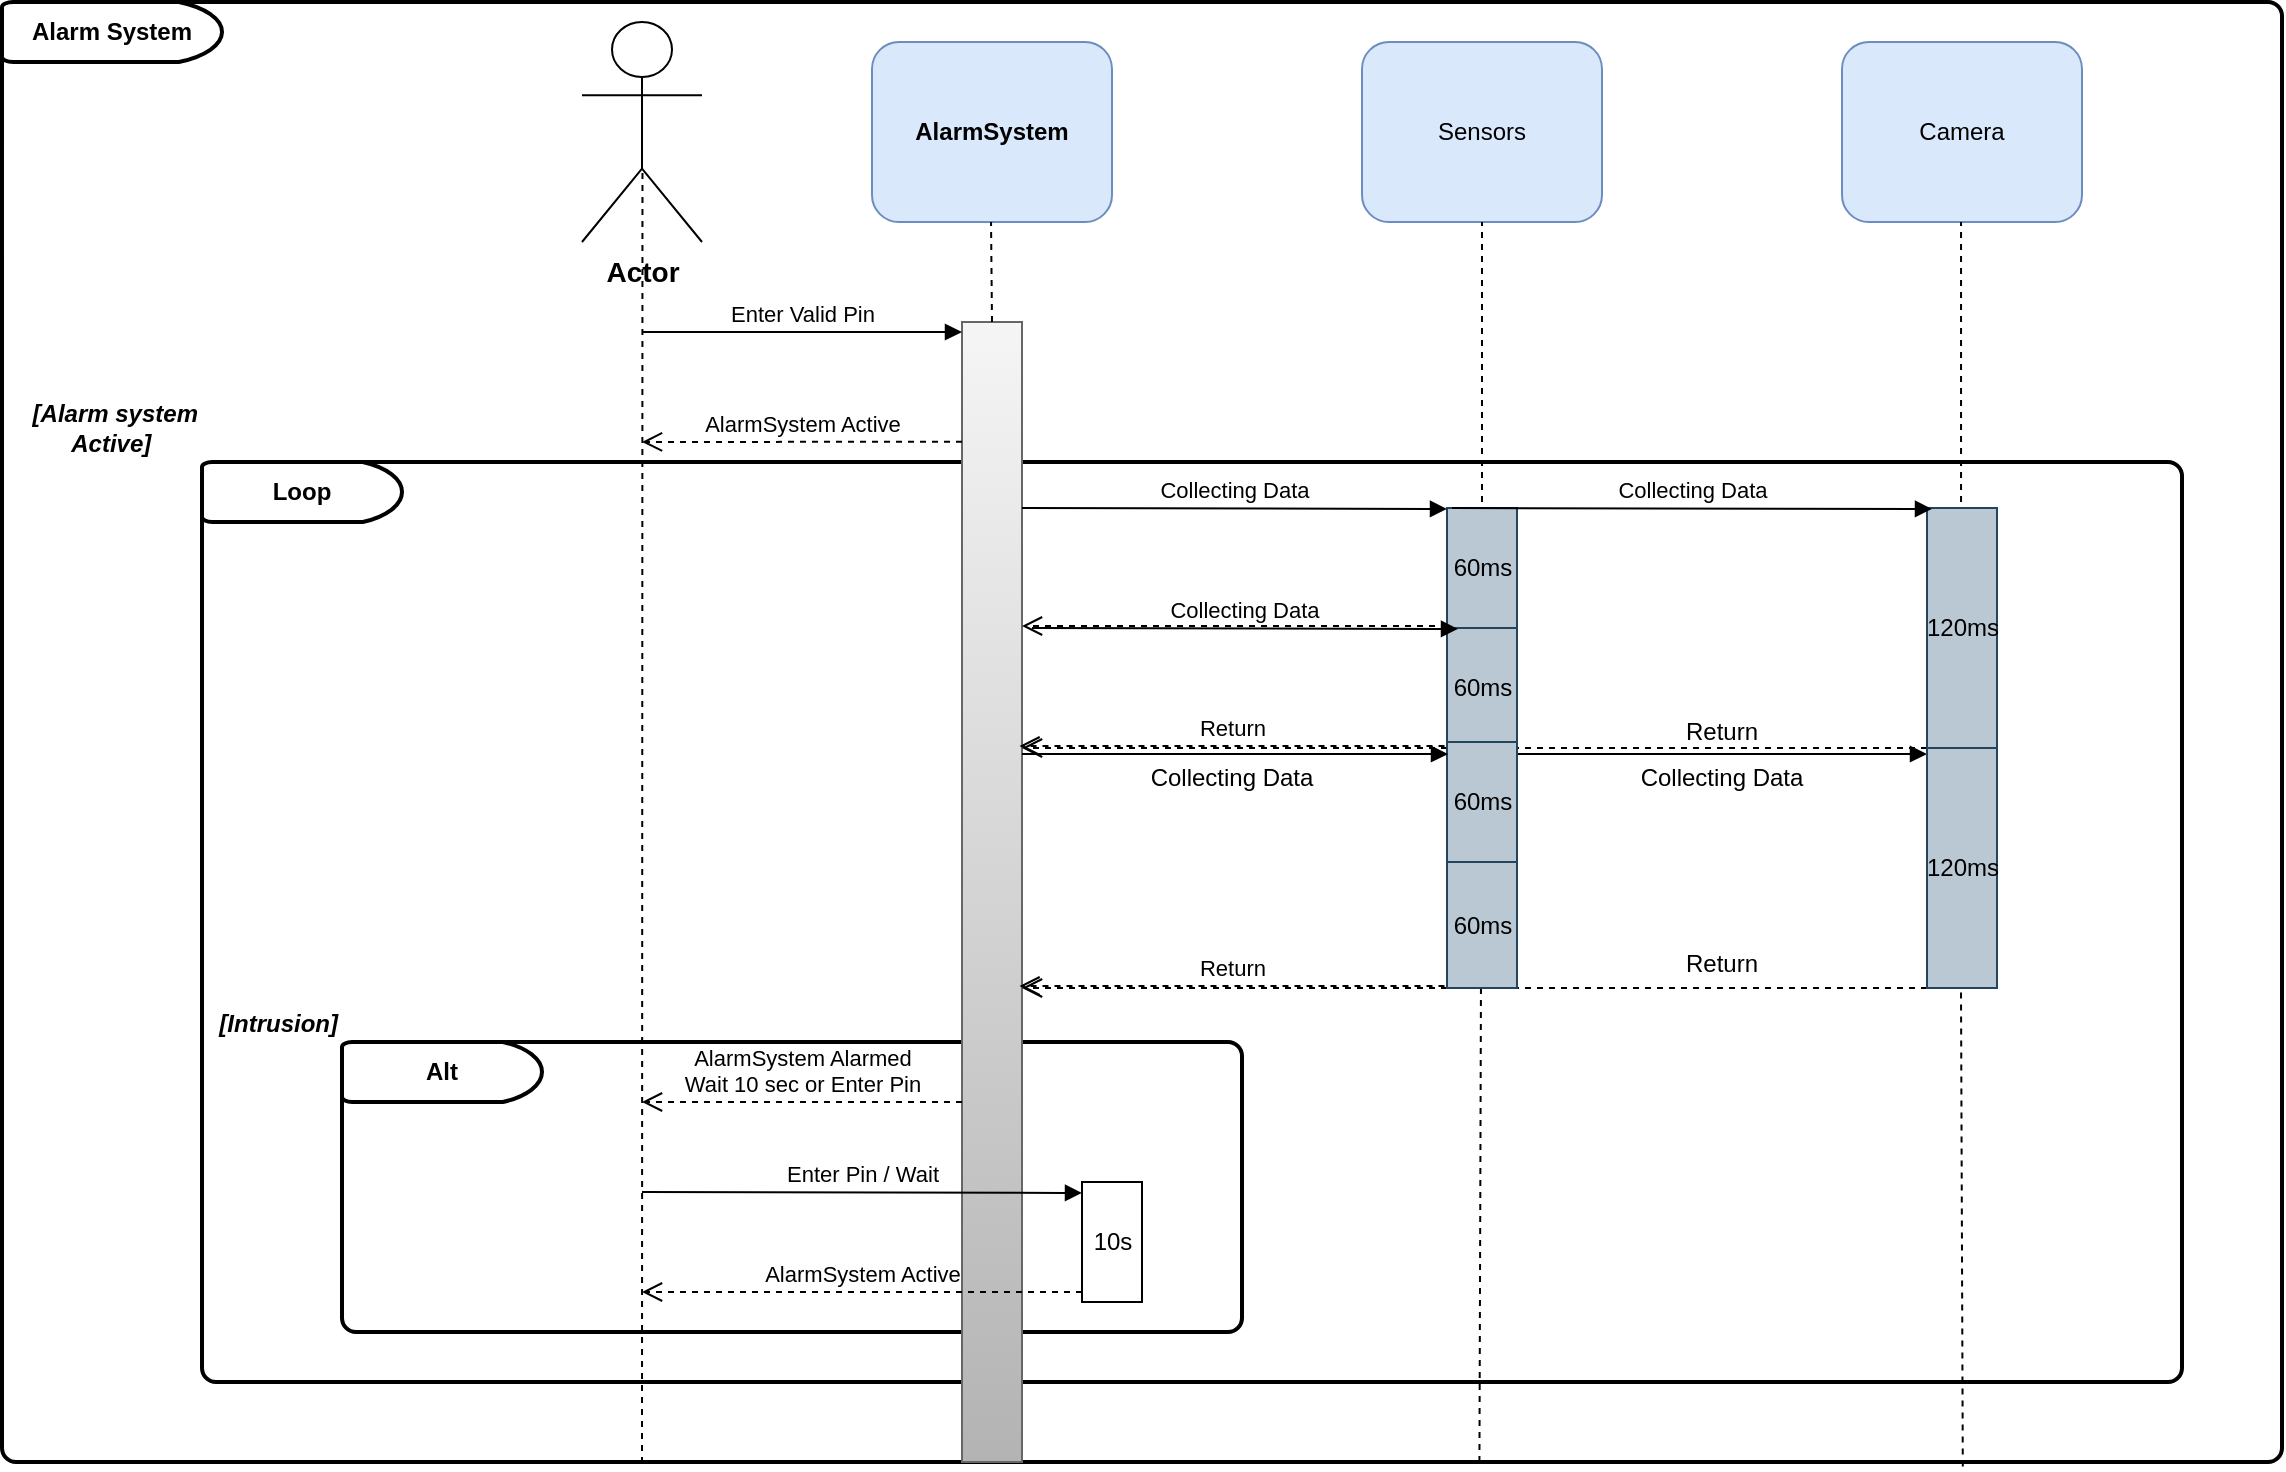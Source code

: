 <mxfile version="22.1.17" type="github">
  <diagram name="Sequence Diagram" id="2YBvvXClWsGukQMizWep">
    <mxGraphModel dx="2284" dy="772" grid="0" gridSize="10" guides="1" tooltips="1" connect="1" arrows="1" fold="1" page="1" pageScale="1" pageWidth="850" pageHeight="1100" math="0" shadow="0">
      <root>
        <mxCell id="0" />
        <mxCell id="1" parent="0" />
        <mxCell id="Vz6BkjTHFM_aH4ZLGt7y-66" value="" style="rounded=1;whiteSpace=wrap;html=1;absoluteArcSize=1;arcSize=14;strokeWidth=2;" parent="1" vertex="1">
          <mxGeometry x="-90" y="40" width="1140" height="730" as="geometry" />
        </mxCell>
        <mxCell id="Vz6BkjTHFM_aH4ZLGt7y-67" value="&lt;b&gt;Alarm System&lt;/b&gt;" style="strokeWidth=2;html=1;shape=mxgraph.flowchart.delay;whiteSpace=wrap;" parent="1" vertex="1">
          <mxGeometry x="-90" y="40" width="110" height="30" as="geometry" />
        </mxCell>
        <mxCell id="Vz6BkjTHFM_aH4ZLGt7y-69" value="&lt;b&gt;AlarmSystem&lt;/b&gt;" style="rounded=1;whiteSpace=wrap;html=1;fillColor=#dae8fc;strokeColor=#6c8ebf;" parent="1" vertex="1">
          <mxGeometry x="345" y="60" width="120" height="90" as="geometry" />
        </mxCell>
        <mxCell id="Vz6BkjTHFM_aH4ZLGt7y-71" value="Sensors" style="rounded=1;whiteSpace=wrap;html=1;fillColor=#dae8fc;strokeColor=#6c8ebf;" parent="1" vertex="1">
          <mxGeometry x="590" y="60" width="120" height="90" as="geometry" />
        </mxCell>
        <mxCell id="Vz6BkjTHFM_aH4ZLGt7y-77" value="&lt;i&gt;&lt;b&gt;[Alarm system &lt;br&gt;Active]&lt;/b&gt;&amp;nbsp; &amp;nbsp; &amp;nbsp; &amp;nbsp;&lt;/i&gt;" style="rounded=1;whiteSpace=wrap;html=1;absoluteArcSize=1;arcSize=14;strokeWidth=2;labelPosition=left;verticalLabelPosition=top;align=right;verticalAlign=bottom;" parent="1" vertex="1">
          <mxGeometry x="10" y="270" width="990" height="460" as="geometry" />
        </mxCell>
        <mxCell id="Vz6BkjTHFM_aH4ZLGt7y-83" value="&lt;b&gt;&lt;i&gt;[Intrusion]&lt;/i&gt;&lt;/b&gt;" style="rounded=1;whiteSpace=wrap;html=1;absoluteArcSize=1;arcSize=14;strokeWidth=2;labelPosition=left;verticalLabelPosition=top;align=right;verticalAlign=bottom;" parent="1" vertex="1">
          <mxGeometry x="80" y="560" width="450" height="145" as="geometry" />
        </mxCell>
        <mxCell id="Vz6BkjTHFM_aH4ZLGt7y-74" value="" style="endArrow=none;dashed=1;html=1;rounded=0;exitX=0.504;exitY=0.686;exitDx=0;exitDy=0;exitPerimeter=0;fontSize=9;" parent="1" source="Vz6BkjTHFM_aH4ZLGt7y-76" edge="1">
          <mxGeometry width="50" height="50" relative="1" as="geometry">
            <mxPoint x="251.833" y="539.73" as="sourcePoint" />
            <mxPoint x="230" y="770" as="targetPoint" />
          </mxGeometry>
        </mxCell>
        <mxCell id="Vz6BkjTHFM_aH4ZLGt7y-76" value="&lt;font style=&quot;font-size: 14px;&quot;&gt;Actor&lt;/font&gt;" style="shape=umlActor;verticalLabelPosition=bottom;verticalAlign=top;html=1;outlineConnect=0;fontStyle=1" parent="1" vertex="1">
          <mxGeometry x="200" y="50" width="60" height="110" as="geometry" />
        </mxCell>
        <mxCell id="Vz6BkjTHFM_aH4ZLGt7y-80" value="&lt;b&gt;Loop&lt;/b&gt;" style="strokeWidth=2;html=1;shape=mxgraph.flowchart.delay;whiteSpace=wrap;" parent="1" vertex="1">
          <mxGeometry x="10" y="270" width="100" height="30" as="geometry" />
        </mxCell>
        <mxCell id="Vz6BkjTHFM_aH4ZLGt7y-84" value="&lt;b&gt;Alt&lt;/b&gt;" style="strokeWidth=2;html=1;shape=mxgraph.flowchart.delay;whiteSpace=wrap;" parent="1" vertex="1">
          <mxGeometry x="80" y="560" width="100" height="30" as="geometry" />
        </mxCell>
        <mxCell id="Vz6BkjTHFM_aH4ZLGt7y-90" value="" style="html=1;points=[[0,0,0,0,5],[0,1,0,0,-5],[1,0,0,0,5],[1,1,0,0,-5]];perimeter=orthogonalPerimeter;outlineConnect=0;targetShapes=umlLifeline;portConstraint=eastwest;newEdgeStyle={&quot;curved&quot;:0,&quot;rounded&quot;:0};direction=west;flipV=1;fillColor=#f5f5f5;strokeColor=#666666;gradientColor=#b3b3b3;" parent="1" vertex="1">
          <mxGeometry x="390" y="200" width="30" height="570" as="geometry" />
        </mxCell>
        <mxCell id="Vz6BkjTHFM_aH4ZLGt7y-91" value="Enter Valid Pin" style="html=1;verticalAlign=bottom;endArrow=block;curved=0;rounded=0;entryX=1;entryY=0;entryDx=0;entryDy=5;entryPerimeter=0;" parent="1" target="Vz6BkjTHFM_aH4ZLGt7y-90" edge="1">
          <mxGeometry relative="1" as="geometry">
            <mxPoint x="230" y="205" as="sourcePoint" />
          </mxGeometry>
        </mxCell>
        <mxCell id="Vz6BkjTHFM_aH4ZLGt7y-92" value="AlarmSystem Active" style="html=1;verticalAlign=bottom;endArrow=open;dashed=1;endSize=8;curved=0;rounded=0;exitX=1;exitY=0.105;exitDx=0;exitDy=0;exitPerimeter=0;" parent="1" source="Vz6BkjTHFM_aH4ZLGt7y-90" edge="1">
          <mxGeometry relative="1" as="geometry">
            <mxPoint x="230" y="260" as="targetPoint" />
          </mxGeometry>
        </mxCell>
        <mxCell id="Vz6BkjTHFM_aH4ZLGt7y-93" value="AlarmSystem Alarmed&lt;br&gt;Wait 10 sec or Enter Pin" style="html=1;verticalAlign=bottom;endArrow=open;dashed=1;endSize=8;curved=0;rounded=0;" parent="1" edge="1">
          <mxGeometry relative="1" as="geometry">
            <mxPoint x="230" y="590" as="targetPoint" />
            <mxPoint x="390" y="590" as="sourcePoint" />
          </mxGeometry>
        </mxCell>
        <mxCell id="Vz6BkjTHFM_aH4ZLGt7y-98" value="10s" style="html=1;points=[[0,0,0,0,5],[0,1,0,0,-5],[1,0,0,0,5],[1,1,0,0,-5]];perimeter=orthogonalPerimeter;outlineConnect=0;targetShapes=umlLifeline;portConstraint=eastwest;newEdgeStyle={&quot;curved&quot;:0,&quot;rounded&quot;:0};" parent="1" vertex="1">
          <mxGeometry x="450" y="630" width="30" height="60" as="geometry" />
        </mxCell>
        <mxCell id="Vz6BkjTHFM_aH4ZLGt7y-99" value="Enter Pin / Wait" style="html=1;verticalAlign=bottom;endArrow=block;curved=0;rounded=0;entryX=0;entryY=0.091;entryDx=0;entryDy=0;entryPerimeter=0;" parent="1" target="Vz6BkjTHFM_aH4ZLGt7y-98" edge="1">
          <mxGeometry relative="1" as="geometry">
            <mxPoint x="230" y="635" as="sourcePoint" />
          </mxGeometry>
        </mxCell>
        <mxCell id="Vz6BkjTHFM_aH4ZLGt7y-100" value="AlarmSystem Active" style="html=1;verticalAlign=bottom;endArrow=open;dashed=1;endSize=8;curved=0;rounded=0;exitX=0;exitY=1;exitDx=0;exitDy=-5;exitPerimeter=0;" parent="1" source="Vz6BkjTHFM_aH4ZLGt7y-98" edge="1">
          <mxGeometry relative="1" as="geometry">
            <mxPoint x="230" y="685" as="targetPoint" />
          </mxGeometry>
        </mxCell>
        <mxCell id="Vz6BkjTHFM_aH4ZLGt7y-118" value="" style="html=1;verticalAlign=bottom;endArrow=block;curved=0;rounded=0;" parent="1" edge="1">
          <mxGeometry relative="1" as="geometry">
            <mxPoint x="667.5" y="416" as="sourcePoint" />
            <mxPoint x="872.5" y="416" as="targetPoint" />
          </mxGeometry>
        </mxCell>
        <mxCell id="Vz6BkjTHFM_aH4ZLGt7y-102" value="60ms" style="html=1;points=[[0,0,0,0,5],[0,1,0,0,-5],[1,0,0,0,5],[1,1,0,0,-5]];perimeter=orthogonalPerimeter;outlineConnect=0;targetShapes=umlLifeline;portConstraint=eastwest;newEdgeStyle={&quot;curved&quot;:0,&quot;rounded&quot;:0};fillColor=#bac8d3;strokeColor=#23445d;" parent="1" vertex="1">
          <mxGeometry x="632.5" y="293" width="35" height="60" as="geometry" />
        </mxCell>
        <mxCell id="Vz6BkjTHFM_aH4ZLGt7y-104" value="60ms" style="html=1;points=[[0,0,0,0,5],[0,1,0,0,-5],[1,0,0,0,5],[1,1,0,0,-5]];perimeter=orthogonalPerimeter;outlineConnect=0;targetShapes=umlLifeline;portConstraint=eastwest;newEdgeStyle={&quot;curved&quot;:0,&quot;rounded&quot;:0};fillColor=#bac8d3;strokeColor=#23445d;" parent="1" vertex="1">
          <mxGeometry x="632.5" y="353" width="35" height="60" as="geometry" />
        </mxCell>
        <mxCell id="Vz6BkjTHFM_aH4ZLGt7y-106" value="120ms" style="html=1;points=[[0,0,0,0,5],[0,1,0,0,-5],[1,0,0,0,5],[1,1,0,0,-5]];perimeter=orthogonalPerimeter;outlineConnect=0;targetShapes=umlLifeline;portConstraint=eastwest;newEdgeStyle={&quot;curved&quot;:0,&quot;rounded&quot;:0};fillColor=#bac8d3;strokeColor=#23445d;" parent="1" vertex="1">
          <mxGeometry x="872.5" y="293" width="35" height="120" as="geometry" />
        </mxCell>
        <mxCell id="Vz6BkjTHFM_aH4ZLGt7y-108" value="Camera" style="rounded=1;whiteSpace=wrap;html=1;fillColor=#dae8fc;strokeColor=#6c8ebf;" parent="1" vertex="1">
          <mxGeometry x="830" y="60" width="120" height="90" as="geometry" />
        </mxCell>
        <mxCell id="Vz6BkjTHFM_aH4ZLGt7y-109" value="Collecting Data" style="html=1;verticalAlign=bottom;endArrow=block;curved=0;rounded=0;entryX=0;entryY=0;entryDx=0;entryDy=5;entryPerimeter=0;" parent="1" edge="1">
          <mxGeometry relative="1" as="geometry">
            <mxPoint x="420" y="293" as="sourcePoint" />
            <mxPoint x="632.5" y="293.48" as="targetPoint" />
          </mxGeometry>
        </mxCell>
        <mxCell id="Vz6BkjTHFM_aH4ZLGt7y-110" value="Collecting Data" style="html=1;verticalAlign=bottom;endArrow=block;curved=0;rounded=0;entryX=0;entryY=0;entryDx=0;entryDy=5;entryPerimeter=0;" parent="1" edge="1">
          <mxGeometry relative="1" as="geometry">
            <mxPoint x="635" y="293" as="sourcePoint" />
            <mxPoint x="875" y="293.48" as="targetPoint" />
          </mxGeometry>
        </mxCell>
        <mxCell id="Vz6BkjTHFM_aH4ZLGt7y-111" value="Return" style="html=1;verticalAlign=bottom;endArrow=open;dashed=1;endSize=8;curved=0;rounded=0;exitX=1;exitY=0.105;exitDx=0;exitDy=0;exitPerimeter=0;" parent="1" edge="1">
          <mxGeometry relative="1" as="geometry">
            <mxPoint x="420" y="352" as="targetPoint" />
            <mxPoint x="632.5" y="352" as="sourcePoint" />
          </mxGeometry>
        </mxCell>
        <mxCell id="Vz6BkjTHFM_aH4ZLGt7y-112" value="" style="html=1;verticalAlign=bottom;endArrow=open;dashed=1;endSize=8;curved=0;rounded=0;exitX=1;exitY=0.105;exitDx=0;exitDy=0;exitPerimeter=0;" parent="1" edge="1">
          <mxGeometry relative="1" as="geometry">
            <mxPoint x="420" y="413" as="targetPoint" />
            <mxPoint x="872.5" y="413" as="sourcePoint" />
          </mxGeometry>
        </mxCell>
        <mxCell id="Vz6BkjTHFM_aH4ZLGt7y-113" value="Return" style="text;html=1;strokeColor=none;fillColor=none;align=center;verticalAlign=middle;whiteSpace=wrap;rounded=0;" parent="1" vertex="1">
          <mxGeometry x="740" y="400" width="60" height="10" as="geometry" />
        </mxCell>
        <mxCell id="Vz6BkjTHFM_aH4ZLGt7y-115" value="Collecting Data" style="html=1;verticalAlign=bottom;endArrow=block;curved=0;rounded=0;entryX=0;entryY=0;entryDx=0;entryDy=5;entryPerimeter=0;" parent="1" edge="1">
          <mxGeometry relative="1" as="geometry">
            <mxPoint x="425" y="353" as="sourcePoint" />
            <mxPoint x="638" y="353.48" as="targetPoint" />
          </mxGeometry>
        </mxCell>
        <mxCell id="Vz6BkjTHFM_aH4ZLGt7y-117" value="Return" style="html=1;verticalAlign=bottom;endArrow=open;dashed=1;endSize=8;curved=0;rounded=0;exitX=1;exitY=0.105;exitDx=0;exitDy=0;exitPerimeter=0;" parent="1" edge="1">
          <mxGeometry relative="1" as="geometry">
            <mxPoint x="418.75" y="412" as="targetPoint" />
            <mxPoint x="631.25" y="412" as="sourcePoint" />
          </mxGeometry>
        </mxCell>
        <mxCell id="Vz6BkjTHFM_aH4ZLGt7y-119" value="" style="html=1;verticalAlign=bottom;endArrow=open;dashed=1;endSize=8;curved=0;rounded=0;exitX=0;exitY=1;exitDx=0;exitDy=-5;exitPerimeter=0;" parent="1" edge="1">
          <mxGeometry relative="1" as="geometry">
            <mxPoint x="420" y="533" as="targetPoint" />
            <mxPoint x="872.5" y="533" as="sourcePoint" />
          </mxGeometry>
        </mxCell>
        <mxCell id="Vz6BkjTHFM_aH4ZLGt7y-120" value="Return" style="text;html=1;strokeColor=none;fillColor=none;align=center;verticalAlign=middle;whiteSpace=wrap;rounded=0;" parent="1" vertex="1">
          <mxGeometry x="740" y="516" width="60" height="10" as="geometry" />
        </mxCell>
        <mxCell id="Vz6BkjTHFM_aH4ZLGt7y-121" value="Collecting Data" style="text;html=1;strokeColor=none;fillColor=none;align=center;verticalAlign=middle;whiteSpace=wrap;rounded=0;" parent="1" vertex="1">
          <mxGeometry x="480" y="423" width="90" height="10" as="geometry" />
        </mxCell>
        <mxCell id="Vz6BkjTHFM_aH4ZLGt7y-124" value="" style="endArrow=none;dashed=1;html=1;rounded=0;" parent="1" edge="1">
          <mxGeometry width="50" height="50" relative="1" as="geometry">
            <mxPoint x="650" y="290" as="sourcePoint" />
            <mxPoint x="650" y="150" as="targetPoint" />
          </mxGeometry>
        </mxCell>
        <mxCell id="Vz6BkjTHFM_aH4ZLGt7y-125" value="" style="endArrow=none;dashed=1;html=1;rounded=0;" parent="1" edge="1">
          <mxGeometry width="50" height="50" relative="1" as="geometry">
            <mxPoint x="889.52" y="290" as="sourcePoint" />
            <mxPoint x="889.52" y="150" as="targetPoint" />
          </mxGeometry>
        </mxCell>
        <mxCell id="Vz6BkjTHFM_aH4ZLGt7y-126" value="" style="endArrow=none;dashed=1;html=1;rounded=0;exitX=0.648;exitY=1;exitDx=0;exitDy=0;exitPerimeter=0;" parent="1" source="Vz6BkjTHFM_aH4ZLGt7y-66" edge="1">
          <mxGeometry width="50" height="50" relative="1" as="geometry">
            <mxPoint x="649.52" y="660" as="sourcePoint" />
            <mxPoint x="649.52" y="520" as="targetPoint" />
          </mxGeometry>
        </mxCell>
        <mxCell id="Vz6BkjTHFM_aH4ZLGt7y-127" value="" style="endArrow=none;dashed=1;html=1;rounded=0;exitX=0.86;exitY=1.003;exitDx=0;exitDy=0;exitPerimeter=0;" parent="1" edge="1" source="Vz6BkjTHFM_aH4ZLGt7y-66">
          <mxGeometry width="50" height="50" relative="1" as="geometry">
            <mxPoint x="889.98" y="603" as="sourcePoint" />
            <mxPoint x="889.5" y="533" as="targetPoint" />
          </mxGeometry>
        </mxCell>
        <mxCell id="Vz6BkjTHFM_aH4ZLGt7y-128" value="" style="endArrow=none;dashed=1;html=1;rounded=0;" parent="1" edge="1">
          <mxGeometry width="50" height="50" relative="1" as="geometry">
            <mxPoint x="405" y="200" as="sourcePoint" />
            <mxPoint x="404.52" y="150" as="targetPoint" />
          </mxGeometry>
        </mxCell>
        <mxCell id="-BaSCNxQy_Tum4sf2AIZ-2" value="120ms" style="html=1;points=[[0,0,0,0,5],[0,1,0,0,-5],[1,0,0,0,5],[1,1,0,0,-5]];perimeter=orthogonalPerimeter;outlineConnect=0;targetShapes=umlLifeline;portConstraint=eastwest;newEdgeStyle={&quot;curved&quot;:0,&quot;rounded&quot;:0};fillColor=#bac8d3;strokeColor=#23445d;" vertex="1" parent="1">
          <mxGeometry x="872.5" y="413" width="35" height="120" as="geometry" />
        </mxCell>
        <mxCell id="-BaSCNxQy_Tum4sf2AIZ-4" value="60ms" style="html=1;points=[[0,0,0,0,5],[0,1,0,0,-5],[1,0,0,0,5],[1,1,0,0,-5]];perimeter=orthogonalPerimeter;outlineConnect=0;targetShapes=umlLifeline;portConstraint=eastwest;newEdgeStyle={&quot;curved&quot;:0,&quot;rounded&quot;:0};fillColor=#bac8d3;strokeColor=#23445d;" vertex="1" parent="1">
          <mxGeometry x="632.5" y="410" width="35" height="60" as="geometry" />
        </mxCell>
        <mxCell id="-BaSCNxQy_Tum4sf2AIZ-5" value="" style="html=1;verticalAlign=bottom;endArrow=block;curved=0;rounded=0;" edge="1" parent="1">
          <mxGeometry relative="1" as="geometry">
            <mxPoint x="420" y="416" as="sourcePoint" />
            <mxPoint x="633" y="416" as="targetPoint" />
            <Array as="points">
              <mxPoint x="594.5" y="416" />
            </Array>
          </mxGeometry>
        </mxCell>
        <mxCell id="-BaSCNxQy_Tum4sf2AIZ-3" value="60ms" style="html=1;points=[[0,0,0,0,5],[0,1,0,0,-5],[1,0,0,0,5],[1,1,0,0,-5]];perimeter=orthogonalPerimeter;outlineConnect=0;targetShapes=umlLifeline;portConstraint=eastwest;newEdgeStyle={&quot;curved&quot;:0,&quot;rounded&quot;:0};fillColor=#bac8d3;strokeColor=#23445d;" vertex="1" parent="1">
          <mxGeometry x="632.5" y="470" width="35" height="63" as="geometry" />
        </mxCell>
        <mxCell id="-BaSCNxQy_Tum4sf2AIZ-6" value="Collecting Data" style="text;html=1;strokeColor=none;fillColor=none;align=center;verticalAlign=middle;whiteSpace=wrap;rounded=0;" vertex="1" parent="1">
          <mxGeometry x="725" y="423" width="90" height="10" as="geometry" />
        </mxCell>
        <mxCell id="-BaSCNxQy_Tum4sf2AIZ-7" value="Return" style="html=1;verticalAlign=bottom;endArrow=open;dashed=1;endSize=8;curved=0;rounded=0;exitX=1;exitY=0.105;exitDx=0;exitDy=0;exitPerimeter=0;" edge="1" parent="1">
          <mxGeometry relative="1" as="geometry">
            <mxPoint x="418.75" y="532" as="targetPoint" />
            <mxPoint x="631.25" y="532" as="sourcePoint" />
          </mxGeometry>
        </mxCell>
      </root>
    </mxGraphModel>
  </diagram>
</mxfile>

